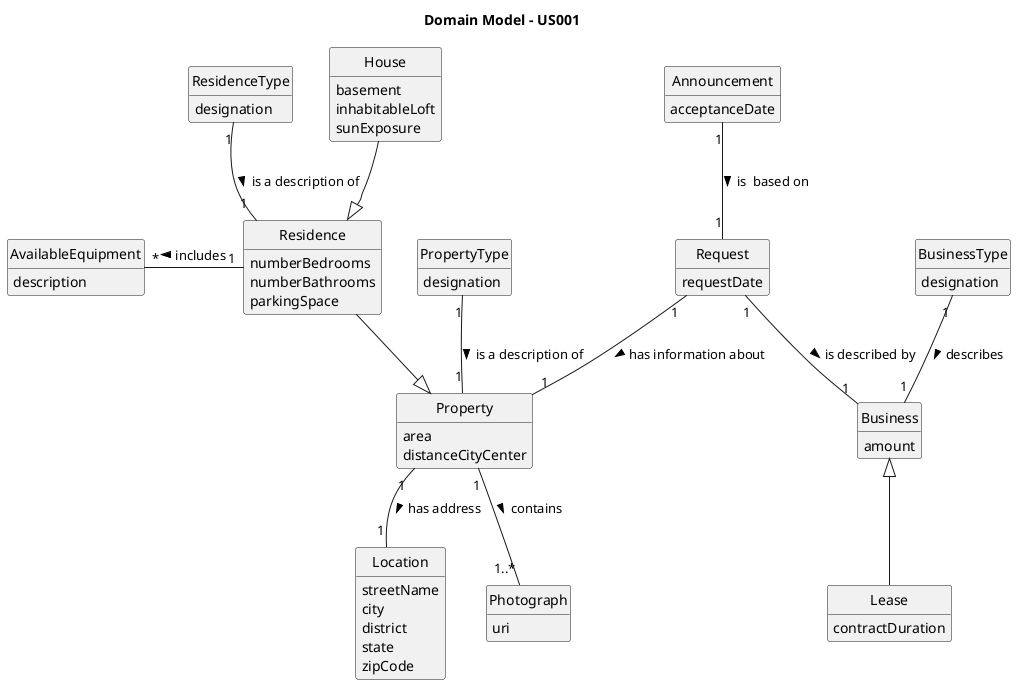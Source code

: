 @startuml
skinparam monochrome true
skinparam packageStyle rectangle
skinparam shadowing false

'left to right direction

skinparam classAttributeIconSize 0

hide circle
hide methods

title Domain Model - US001


class Announcement{
acceptanceDate
}

class Property{
 area
 distanceCityCenter
}

class Residence{
 numberBedrooms
 numberBathrooms
 parkingSpace
}

class AvailableEquipment{
description
}

class House{
 basement
 inhabitableLoft
 sunExposure
}

class PropertyType{
designation
}
class ResidenceType{
designation
}
class Photograph{
uri
}
class Location{
streetName
city
district
state
zipCode
}
class Business{
amount
}
class BusinessType{
designation
}
class Lease{
contractDuration
}

class Request{
requestDate
}


Residence  --|>  Property
House --|> Residence
PropertyType "1" -- "1" Property: is a description of >
ResidenceType "1" -- "1" Residence: is a description of >
Property "1" -- "1..*" Photograph: contains >
Property "1"--"1" Location: has address >
Residence "1" -left "*"AvailableEquipment: includes >
Property "1" -up- "1" Request : < has information about
Request "1" -- "1" Business: is described by >
Business <|-- Lease
BusinessType "1" -- "1" Business : describes >
Announcement "1" -- "1" Request : is  based on >



@enduml